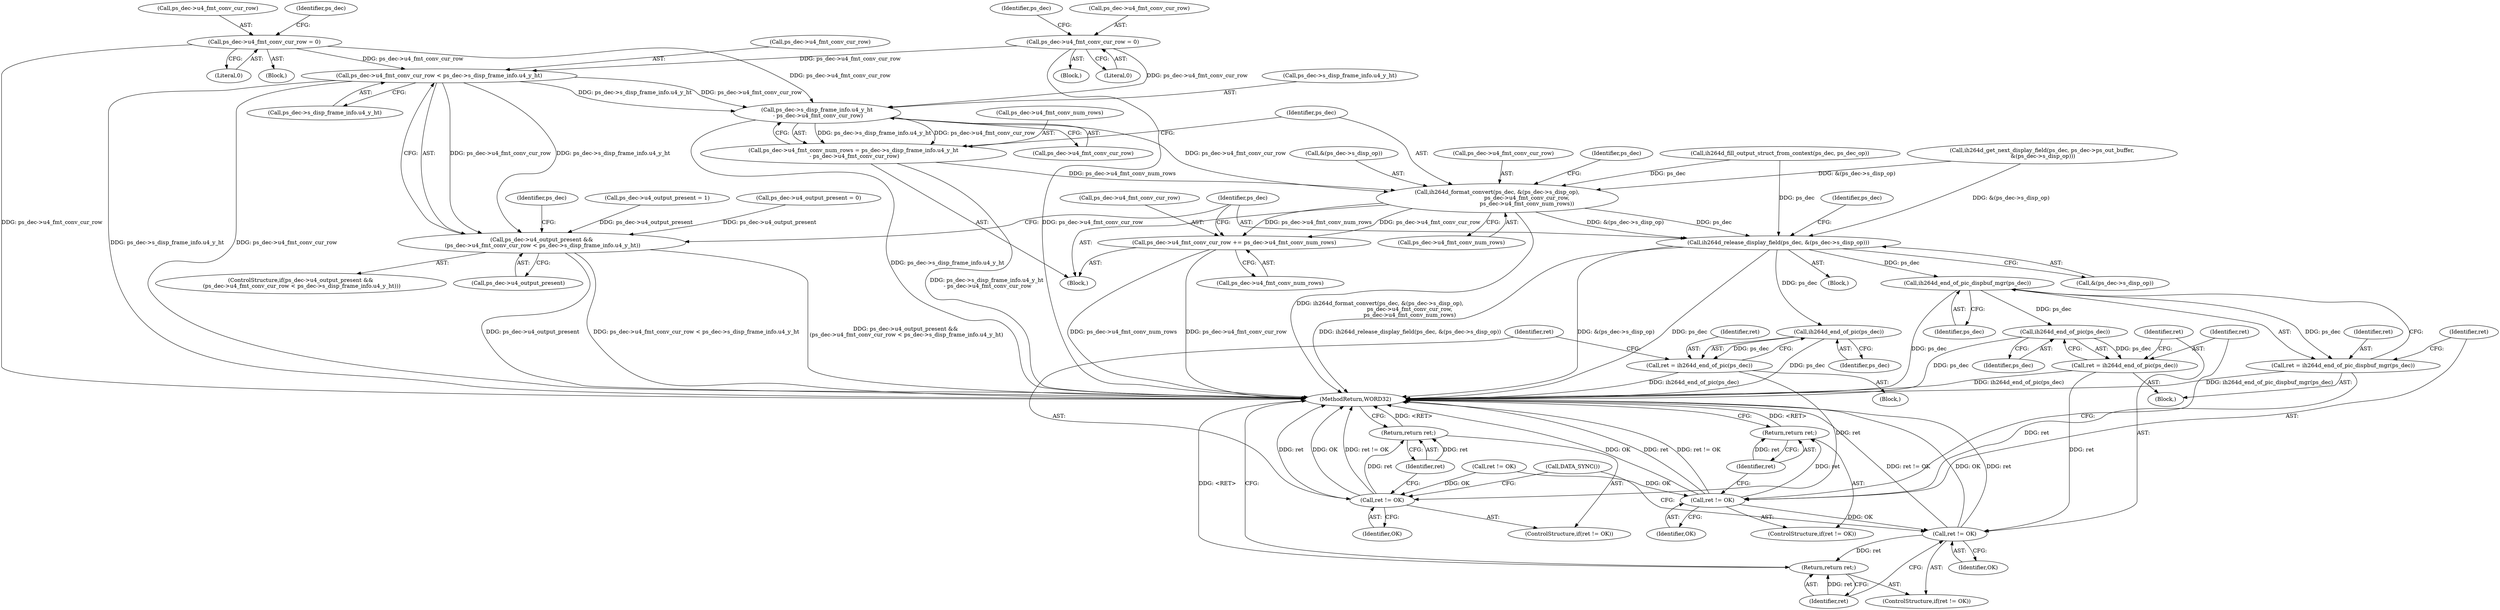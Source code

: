 digraph "0_Android_e86d3cfd2bc28dac421092106751e5638d54a848@pointer" {
"1002100" [label="(Call,ps_dec->u4_fmt_conv_cur_row < ps_dec->s_disp_frame_info.u4_y_ht)"];
"1000338" [label="(Call,ps_dec->u4_fmt_conv_cur_row = 0)"];
"1002082" [label="(Call,ps_dec->u4_fmt_conv_cur_row = 0)"];
"1002096" [label="(Call,ps_dec->u4_output_present &&\n (ps_dec->u4_fmt_conv_cur_row < ps_dec->s_disp_frame_info.u4_y_ht))"];
"1002114" [label="(Call,ps_dec->s_disp_frame_info.u4_y_ht\n - ps_dec->u4_fmt_conv_cur_row)"];
"1002110" [label="(Call,ps_dec->u4_fmt_conv_num_rows = ps_dec->s_disp_frame_info.u4_y_ht\n - ps_dec->u4_fmt_conv_cur_row)"];
"1002123" [label="(Call,ih264d_format_convert(ps_dec, &(ps_dec->s_disp_op),\n                                  ps_dec->u4_fmt_conv_cur_row,\n                                  ps_dec->u4_fmt_conv_num_rows))"];
"1002135" [label="(Call,ps_dec->u4_fmt_conv_cur_row += ps_dec->u4_fmt_conv_num_rows)"];
"1002142" [label="(Call,ih264d_release_display_field(ps_dec, &(ps_dec->s_disp_op)))"];
"1002234" [label="(Call,ih264d_end_of_pic_dispbuf_mgr(ps_dec))"];
"1002232" [label="(Call,ret = ih264d_end_of_pic_dispbuf_mgr(ps_dec))"];
"1002237" [label="(Call,ret != OK)"];
"1002240" [label="(Return,return ret;)"];
"1002247" [label="(Call,ret != OK)"];
"1002250" [label="(Return,return ret;)"];
"1002244" [label="(Call,ih264d_end_of_pic(ps_dec))"];
"1002242" [label="(Call,ret = ih264d_end_of_pic(ps_dec))"];
"1002256" [label="(Call,ih264d_end_of_pic(ps_dec))"];
"1002254" [label="(Call,ret = ih264d_end_of_pic(ps_dec))"];
"1002259" [label="(Call,ret != OK)"];
"1002262" [label="(Return,return ret;)"];
"1002089" [label="(Identifier,ps_dec)"];
"1002082" [label="(Call,ps_dec->u4_fmt_conv_cur_row = 0)"];
"1000339" [label="(Call,ps_dec->u4_fmt_conv_cur_row)"];
"1002132" [label="(Call,ps_dec->u4_fmt_conv_num_rows)"];
"1002247" [label="(Call,ret != OK)"];
"1002254" [label="(Call,ret = ih264d_end_of_pic(ps_dec))"];
"1002129" [label="(Call,ps_dec->u4_fmt_conv_cur_row)"];
"1002248" [label="(Identifier,ret)"];
"1002240" [label="(Return,return ret;)"];
"1002258" [label="(ControlStructure,if(ret != OK))"];
"1002232" [label="(Call,ret = ih264d_end_of_pic_dispbuf_mgr(ps_dec))"];
"1002137" [label="(Identifier,ps_dec)"];
"1002112" [label="(Identifier,ps_dec)"];
"1002110" [label="(Call,ps_dec->u4_fmt_conv_num_rows = ps_dec->s_disp_frame_info.u4_y_ht\n - ps_dec->u4_fmt_conv_cur_row)"];
"1002144" [label="(Call,&(ps_dec->s_disp_op))"];
"1002264" [label="(Call,DATA_SYNC())"];
"1002235" [label="(Identifier,ps_dec)"];
"1002253" [label="(Block,)"];
"1002272" [label="(MethodReturn,WORD32)"];
"1002239" [label="(Identifier,OK)"];
"1002233" [label="(Identifier,ret)"];
"1002135" [label="(Call,ps_dec->u4_fmt_conv_cur_row += ps_dec->u4_fmt_conv_num_rows)"];
"1002114" [label="(Call,ps_dec->s_disp_frame_info.u4_y_ht\n - ps_dec->u4_fmt_conv_cur_row)"];
"1002052" [label="(Block,)"];
"1002244" [label="(Call,ih264d_end_of_pic(ps_dec))"];
"1002081" [label="(Block,)"];
"1000342" [label="(Literal,0)"];
"1002236" [label="(ControlStructure,if(ret != OK))"];
"1002101" [label="(Call,ps_dec->u4_fmt_conv_cur_row)"];
"1002249" [label="(Identifier,OK)"];
"1002245" [label="(Identifier,ps_dec)"];
"1002111" [label="(Call,ps_dec->u4_fmt_conv_num_rows)"];
"1000338" [label="(Call,ps_dec->u4_fmt_conv_cur_row = 0)"];
"1002255" [label="(Identifier,ret)"];
"1002256" [label="(Call,ih264d_end_of_pic(ps_dec))"];
"1002263" [label="(Identifier,ret)"];
"1002100" [label="(Call,ps_dec->u4_fmt_conv_cur_row < ps_dec->s_disp_frame_info.u4_y_ht)"];
"1002083" [label="(Call,ps_dec->u4_fmt_conv_cur_row)"];
"1002250" [label="(Return,return ret;)"];
"1002123" [label="(Call,ih264d_format_convert(ps_dec, &(ps_dec->s_disp_op),\n                                  ps_dec->u4_fmt_conv_cur_row,\n                                  ps_dec->u4_fmt_conv_num_rows))"];
"1002086" [label="(Literal,0)"];
"1002124" [label="(Identifier,ps_dec)"];
"1002109" [label="(Block,)"];
"1002231" [label="(Block,)"];
"1002237" [label="(Call,ret != OK)"];
"1002087" [label="(Call,ps_dec->u4_output_present = 1)"];
"1002104" [label="(Call,ps_dec->s_disp_frame_info.u4_y_ht)"];
"1002251" [label="(Identifier,ret)"];
"1000343" [label="(Call,ps_dec->u4_output_present = 0)"];
"1002241" [label="(Identifier,ret)"];
"1001326" [label="(Call,ret != OK)"];
"1002120" [label="(Call,ps_dec->u4_fmt_conv_cur_row)"];
"1002242" [label="(Call,ret = ih264d_end_of_pic(ps_dec))"];
"1000157" [label="(Block,)"];
"1002259" [label="(Call,ret != OK)"];
"1002262" [label="(Return,return ret;)"];
"1002243" [label="(Identifier,ret)"];
"1002097" [label="(Call,ps_dec->u4_output_present)"];
"1002095" [label="(ControlStructure,if(ps_dec->u4_output_present &&\n (ps_dec->u4_fmt_conv_cur_row < ps_dec->s_disp_frame_info.u4_y_ht)))"];
"1002257" [label="(Identifier,ps_dec)"];
"1002152" [label="(Identifier,ps_dec)"];
"1002115" [label="(Call,ps_dec->s_disp_frame_info.u4_y_ht)"];
"1002092" [label="(Call,ih264d_fill_output_struct_from_context(ps_dec, ps_dec_op))"];
"1002125" [label="(Call,&(ps_dec->s_disp_op))"];
"1002142" [label="(Call,ih264d_release_display_field(ps_dec, &(ps_dec->s_disp_op)))"];
"1002234" [label="(Call,ih264d_end_of_pic_dispbuf_mgr(ps_dec))"];
"1002238" [label="(Identifier,ret)"];
"1002246" [label="(ControlStructure,if(ret != OK))"];
"1002064" [label="(Call,ih264d_get_next_display_field(ps_dec, ps_dec->ps_out_buffer,\n &(ps_dec->s_disp_op)))"];
"1002139" [label="(Call,ps_dec->u4_fmt_conv_num_rows)"];
"1002143" [label="(Identifier,ps_dec)"];
"1002260" [label="(Identifier,ret)"];
"1000345" [label="(Identifier,ps_dec)"];
"1002136" [label="(Call,ps_dec->u4_fmt_conv_cur_row)"];
"1002261" [label="(Identifier,OK)"];
"1002096" [label="(Call,ps_dec->u4_output_present &&\n (ps_dec->u4_fmt_conv_cur_row < ps_dec->s_disp_frame_info.u4_y_ht))"];
"1002100" -> "1002096"  [label="AST: "];
"1002100" -> "1002104"  [label="CFG: "];
"1002101" -> "1002100"  [label="AST: "];
"1002104" -> "1002100"  [label="AST: "];
"1002096" -> "1002100"  [label="CFG: "];
"1002100" -> "1002272"  [label="DDG: ps_dec->s_disp_frame_info.u4_y_ht"];
"1002100" -> "1002272"  [label="DDG: ps_dec->u4_fmt_conv_cur_row"];
"1002100" -> "1002096"  [label="DDG: ps_dec->u4_fmt_conv_cur_row"];
"1002100" -> "1002096"  [label="DDG: ps_dec->s_disp_frame_info.u4_y_ht"];
"1000338" -> "1002100"  [label="DDG: ps_dec->u4_fmt_conv_cur_row"];
"1002082" -> "1002100"  [label="DDG: ps_dec->u4_fmt_conv_cur_row"];
"1002100" -> "1002114"  [label="DDG: ps_dec->s_disp_frame_info.u4_y_ht"];
"1002100" -> "1002114"  [label="DDG: ps_dec->u4_fmt_conv_cur_row"];
"1000338" -> "1000157"  [label="AST: "];
"1000338" -> "1000342"  [label="CFG: "];
"1000339" -> "1000338"  [label="AST: "];
"1000342" -> "1000338"  [label="AST: "];
"1000345" -> "1000338"  [label="CFG: "];
"1000338" -> "1002272"  [label="DDG: ps_dec->u4_fmt_conv_cur_row"];
"1000338" -> "1002114"  [label="DDG: ps_dec->u4_fmt_conv_cur_row"];
"1002082" -> "1002081"  [label="AST: "];
"1002082" -> "1002086"  [label="CFG: "];
"1002083" -> "1002082"  [label="AST: "];
"1002086" -> "1002082"  [label="AST: "];
"1002089" -> "1002082"  [label="CFG: "];
"1002082" -> "1002272"  [label="DDG: ps_dec->u4_fmt_conv_cur_row"];
"1002082" -> "1002114"  [label="DDG: ps_dec->u4_fmt_conv_cur_row"];
"1002096" -> "1002095"  [label="AST: "];
"1002096" -> "1002097"  [label="CFG: "];
"1002097" -> "1002096"  [label="AST: "];
"1002112" -> "1002096"  [label="CFG: "];
"1002143" -> "1002096"  [label="CFG: "];
"1002096" -> "1002272"  [label="DDG: ps_dec->u4_output_present"];
"1002096" -> "1002272"  [label="DDG: ps_dec->u4_fmt_conv_cur_row < ps_dec->s_disp_frame_info.u4_y_ht"];
"1002096" -> "1002272"  [label="DDG: ps_dec->u4_output_present &&\n (ps_dec->u4_fmt_conv_cur_row < ps_dec->s_disp_frame_info.u4_y_ht)"];
"1000343" -> "1002096"  [label="DDG: ps_dec->u4_output_present"];
"1002087" -> "1002096"  [label="DDG: ps_dec->u4_output_present"];
"1002114" -> "1002110"  [label="AST: "];
"1002114" -> "1002120"  [label="CFG: "];
"1002115" -> "1002114"  [label="AST: "];
"1002120" -> "1002114"  [label="AST: "];
"1002110" -> "1002114"  [label="CFG: "];
"1002114" -> "1002272"  [label="DDG: ps_dec->s_disp_frame_info.u4_y_ht"];
"1002114" -> "1002110"  [label="DDG: ps_dec->s_disp_frame_info.u4_y_ht"];
"1002114" -> "1002110"  [label="DDG: ps_dec->u4_fmt_conv_cur_row"];
"1002114" -> "1002123"  [label="DDG: ps_dec->u4_fmt_conv_cur_row"];
"1002110" -> "1002109"  [label="AST: "];
"1002111" -> "1002110"  [label="AST: "];
"1002124" -> "1002110"  [label="CFG: "];
"1002110" -> "1002272"  [label="DDG: ps_dec->s_disp_frame_info.u4_y_ht\n - ps_dec->u4_fmt_conv_cur_row"];
"1002110" -> "1002123"  [label="DDG: ps_dec->u4_fmt_conv_num_rows"];
"1002123" -> "1002109"  [label="AST: "];
"1002123" -> "1002132"  [label="CFG: "];
"1002124" -> "1002123"  [label="AST: "];
"1002125" -> "1002123"  [label="AST: "];
"1002129" -> "1002123"  [label="AST: "];
"1002132" -> "1002123"  [label="AST: "];
"1002137" -> "1002123"  [label="CFG: "];
"1002123" -> "1002272"  [label="DDG: ih264d_format_convert(ps_dec, &(ps_dec->s_disp_op),\n                                  ps_dec->u4_fmt_conv_cur_row,\n                                  ps_dec->u4_fmt_conv_num_rows)"];
"1002092" -> "1002123"  [label="DDG: ps_dec"];
"1002064" -> "1002123"  [label="DDG: &(ps_dec->s_disp_op)"];
"1002123" -> "1002135"  [label="DDG: ps_dec->u4_fmt_conv_num_rows"];
"1002123" -> "1002135"  [label="DDG: ps_dec->u4_fmt_conv_cur_row"];
"1002123" -> "1002142"  [label="DDG: ps_dec"];
"1002123" -> "1002142"  [label="DDG: &(ps_dec->s_disp_op)"];
"1002135" -> "1002109"  [label="AST: "];
"1002135" -> "1002139"  [label="CFG: "];
"1002136" -> "1002135"  [label="AST: "];
"1002139" -> "1002135"  [label="AST: "];
"1002143" -> "1002135"  [label="CFG: "];
"1002135" -> "1002272"  [label="DDG: ps_dec->u4_fmt_conv_num_rows"];
"1002135" -> "1002272"  [label="DDG: ps_dec->u4_fmt_conv_cur_row"];
"1002142" -> "1002052"  [label="AST: "];
"1002142" -> "1002144"  [label="CFG: "];
"1002143" -> "1002142"  [label="AST: "];
"1002144" -> "1002142"  [label="AST: "];
"1002152" -> "1002142"  [label="CFG: "];
"1002142" -> "1002272"  [label="DDG: ih264d_release_display_field(ps_dec, &(ps_dec->s_disp_op))"];
"1002142" -> "1002272"  [label="DDG: &(ps_dec->s_disp_op)"];
"1002142" -> "1002272"  [label="DDG: ps_dec"];
"1002092" -> "1002142"  [label="DDG: ps_dec"];
"1002064" -> "1002142"  [label="DDG: &(ps_dec->s_disp_op)"];
"1002142" -> "1002234"  [label="DDG: ps_dec"];
"1002142" -> "1002256"  [label="DDG: ps_dec"];
"1002234" -> "1002232"  [label="AST: "];
"1002234" -> "1002235"  [label="CFG: "];
"1002235" -> "1002234"  [label="AST: "];
"1002232" -> "1002234"  [label="CFG: "];
"1002234" -> "1002272"  [label="DDG: ps_dec"];
"1002234" -> "1002232"  [label="DDG: ps_dec"];
"1002234" -> "1002244"  [label="DDG: ps_dec"];
"1002232" -> "1002231"  [label="AST: "];
"1002233" -> "1002232"  [label="AST: "];
"1002238" -> "1002232"  [label="CFG: "];
"1002232" -> "1002272"  [label="DDG: ih264d_end_of_pic_dispbuf_mgr(ps_dec)"];
"1002232" -> "1002237"  [label="DDG: ret"];
"1002237" -> "1002236"  [label="AST: "];
"1002237" -> "1002239"  [label="CFG: "];
"1002238" -> "1002237"  [label="AST: "];
"1002239" -> "1002237"  [label="AST: "];
"1002241" -> "1002237"  [label="CFG: "];
"1002243" -> "1002237"  [label="CFG: "];
"1002237" -> "1002272"  [label="DDG: OK"];
"1002237" -> "1002272"  [label="DDG: ret"];
"1002237" -> "1002272"  [label="DDG: ret != OK"];
"1001326" -> "1002237"  [label="DDG: OK"];
"1002237" -> "1002240"  [label="DDG: ret"];
"1002237" -> "1002247"  [label="DDG: OK"];
"1002240" -> "1002236"  [label="AST: "];
"1002240" -> "1002241"  [label="CFG: "];
"1002241" -> "1002240"  [label="AST: "];
"1002272" -> "1002240"  [label="CFG: "];
"1002240" -> "1002272"  [label="DDG: <RET>"];
"1002241" -> "1002240"  [label="DDG: ret"];
"1002247" -> "1002246"  [label="AST: "];
"1002247" -> "1002249"  [label="CFG: "];
"1002248" -> "1002247"  [label="AST: "];
"1002249" -> "1002247"  [label="AST: "];
"1002251" -> "1002247"  [label="CFG: "];
"1002264" -> "1002247"  [label="CFG: "];
"1002247" -> "1002272"  [label="DDG: OK"];
"1002247" -> "1002272"  [label="DDG: ret != OK"];
"1002247" -> "1002272"  [label="DDG: ret"];
"1002242" -> "1002247"  [label="DDG: ret"];
"1002247" -> "1002250"  [label="DDG: ret"];
"1002250" -> "1002246"  [label="AST: "];
"1002250" -> "1002251"  [label="CFG: "];
"1002251" -> "1002250"  [label="AST: "];
"1002272" -> "1002250"  [label="CFG: "];
"1002250" -> "1002272"  [label="DDG: <RET>"];
"1002251" -> "1002250"  [label="DDG: ret"];
"1002244" -> "1002242"  [label="AST: "];
"1002244" -> "1002245"  [label="CFG: "];
"1002245" -> "1002244"  [label="AST: "];
"1002242" -> "1002244"  [label="CFG: "];
"1002244" -> "1002272"  [label="DDG: ps_dec"];
"1002244" -> "1002242"  [label="DDG: ps_dec"];
"1002242" -> "1002231"  [label="AST: "];
"1002243" -> "1002242"  [label="AST: "];
"1002248" -> "1002242"  [label="CFG: "];
"1002242" -> "1002272"  [label="DDG: ih264d_end_of_pic(ps_dec)"];
"1002256" -> "1002254"  [label="AST: "];
"1002256" -> "1002257"  [label="CFG: "];
"1002257" -> "1002256"  [label="AST: "];
"1002254" -> "1002256"  [label="CFG: "];
"1002256" -> "1002272"  [label="DDG: ps_dec"];
"1002256" -> "1002254"  [label="DDG: ps_dec"];
"1002254" -> "1002253"  [label="AST: "];
"1002255" -> "1002254"  [label="AST: "];
"1002260" -> "1002254"  [label="CFG: "];
"1002254" -> "1002272"  [label="DDG: ih264d_end_of_pic(ps_dec)"];
"1002254" -> "1002259"  [label="DDG: ret"];
"1002259" -> "1002258"  [label="AST: "];
"1002259" -> "1002261"  [label="CFG: "];
"1002260" -> "1002259"  [label="AST: "];
"1002261" -> "1002259"  [label="AST: "];
"1002263" -> "1002259"  [label="CFG: "];
"1002264" -> "1002259"  [label="CFG: "];
"1002259" -> "1002272"  [label="DDG: ret"];
"1002259" -> "1002272"  [label="DDG: OK"];
"1002259" -> "1002272"  [label="DDG: ret != OK"];
"1001326" -> "1002259"  [label="DDG: OK"];
"1002259" -> "1002262"  [label="DDG: ret"];
"1002262" -> "1002258"  [label="AST: "];
"1002262" -> "1002263"  [label="CFG: "];
"1002263" -> "1002262"  [label="AST: "];
"1002272" -> "1002262"  [label="CFG: "];
"1002262" -> "1002272"  [label="DDG: <RET>"];
"1002263" -> "1002262"  [label="DDG: ret"];
}
